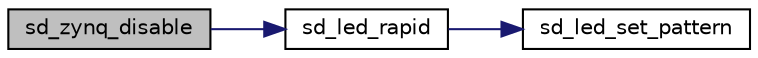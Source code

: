 digraph "sd_zynq_disable"
{
  edge [fontname="Helvetica",fontsize="10",labelfontname="Helvetica",labelfontsize="10"];
  node [fontname="Helvetica",fontsize="10",shape=record];
  rankdir="LR";
  Node8 [label="sd_zynq_disable",height=0.2,width=0.4,color="black", fillcolor="grey75", style="filled", fontcolor="black"];
  Node8 -> Node9 [color="midnightblue",fontsize="10",style="solid",fontname="Helvetica"];
  Node9 [label="sd_led_rapid",height=0.2,width=0.4,color="black", fillcolor="white", style="filled",URL="$group___s_d___l_e_d___pattern___functions.html#gaee88ed175473585caa9ae05d5b66f993",tooltip="LED rapid blinking Set an LED to a continuous rapid blinking. "];
  Node9 -> Node10 [color="midnightblue",fontsize="10",style="solid",fontname="Helvetica"];
  Node10 [label="sd_led_set_pattern",height=0.2,width=0.4,color="black", fillcolor="white", style="filled",URL="$group___s_d___l_e_d___functions.html#ga5641c6ed41cf81ecbd2d61731a412667",tooltip="LED set pattern Set pattern for LED output. "];
}

